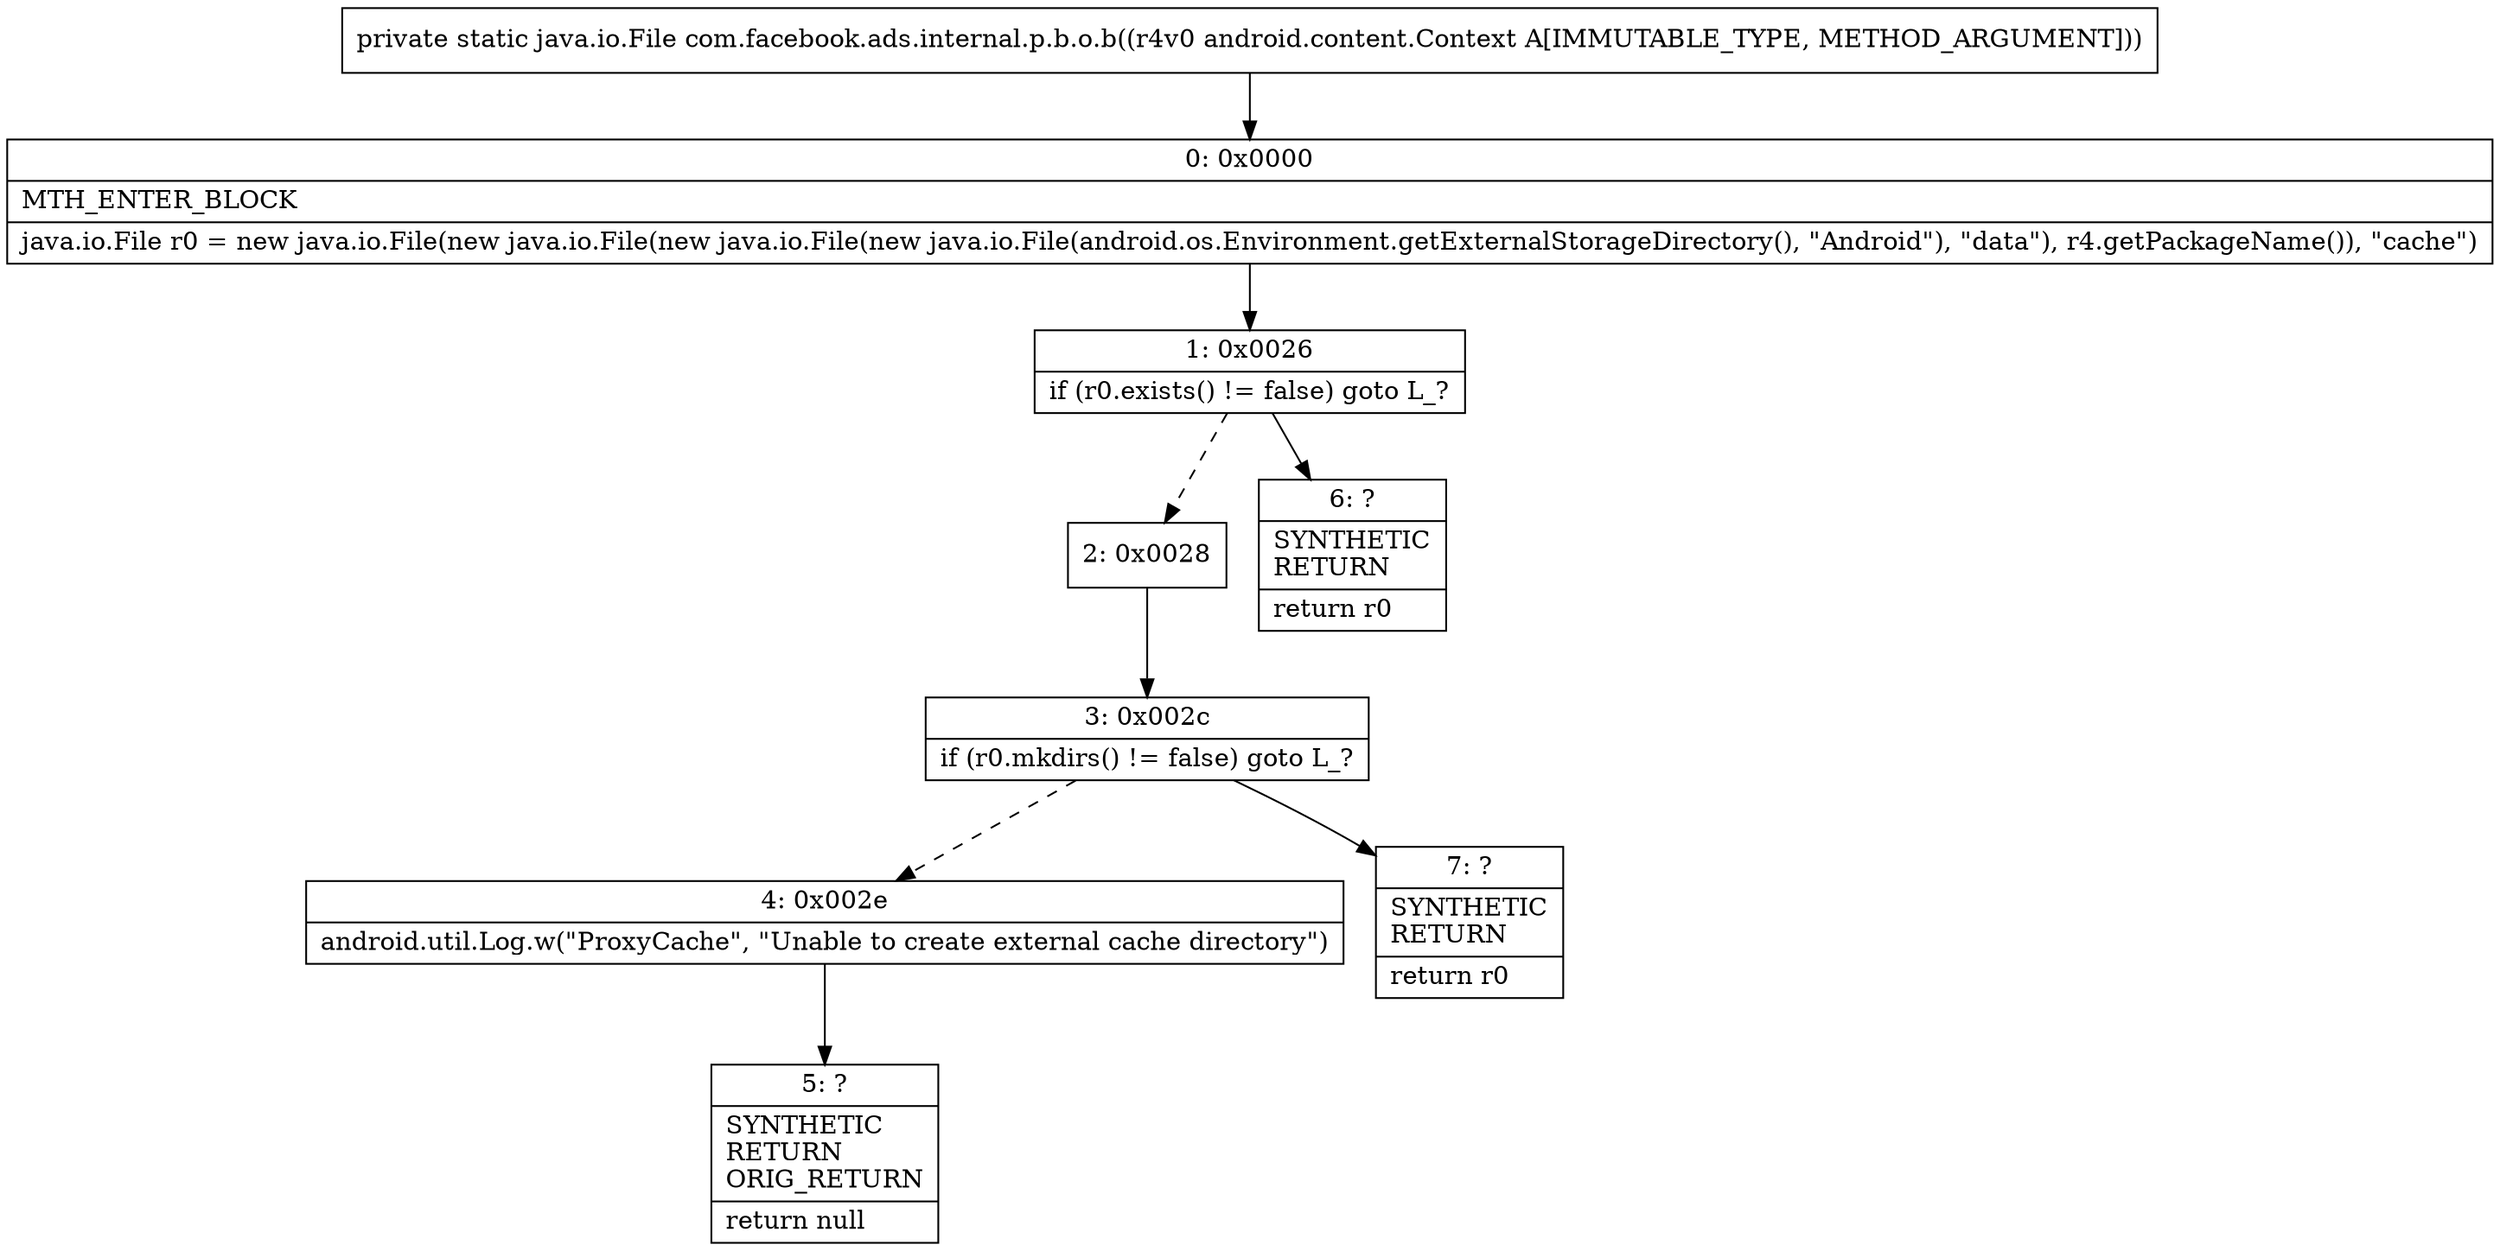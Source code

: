 digraph "CFG forcom.facebook.ads.internal.p.b.o.b(Landroid\/content\/Context;)Ljava\/io\/File;" {
Node_0 [shape=record,label="{0\:\ 0x0000|MTH_ENTER_BLOCK\l|java.io.File r0 = new java.io.File(new java.io.File(new java.io.File(new java.io.File(android.os.Environment.getExternalStorageDirectory(), \"Android\"), \"data\"), r4.getPackageName()), \"cache\")\l}"];
Node_1 [shape=record,label="{1\:\ 0x0026|if (r0.exists() != false) goto L_?\l}"];
Node_2 [shape=record,label="{2\:\ 0x0028}"];
Node_3 [shape=record,label="{3\:\ 0x002c|if (r0.mkdirs() != false) goto L_?\l}"];
Node_4 [shape=record,label="{4\:\ 0x002e|android.util.Log.w(\"ProxyCache\", \"Unable to create external cache directory\")\l}"];
Node_5 [shape=record,label="{5\:\ ?|SYNTHETIC\lRETURN\lORIG_RETURN\l|return null\l}"];
Node_6 [shape=record,label="{6\:\ ?|SYNTHETIC\lRETURN\l|return r0\l}"];
Node_7 [shape=record,label="{7\:\ ?|SYNTHETIC\lRETURN\l|return r0\l}"];
MethodNode[shape=record,label="{private static java.io.File com.facebook.ads.internal.p.b.o.b((r4v0 android.content.Context A[IMMUTABLE_TYPE, METHOD_ARGUMENT])) }"];
MethodNode -> Node_0;
Node_0 -> Node_1;
Node_1 -> Node_2[style=dashed];
Node_1 -> Node_6;
Node_2 -> Node_3;
Node_3 -> Node_4[style=dashed];
Node_3 -> Node_7;
Node_4 -> Node_5;
}

